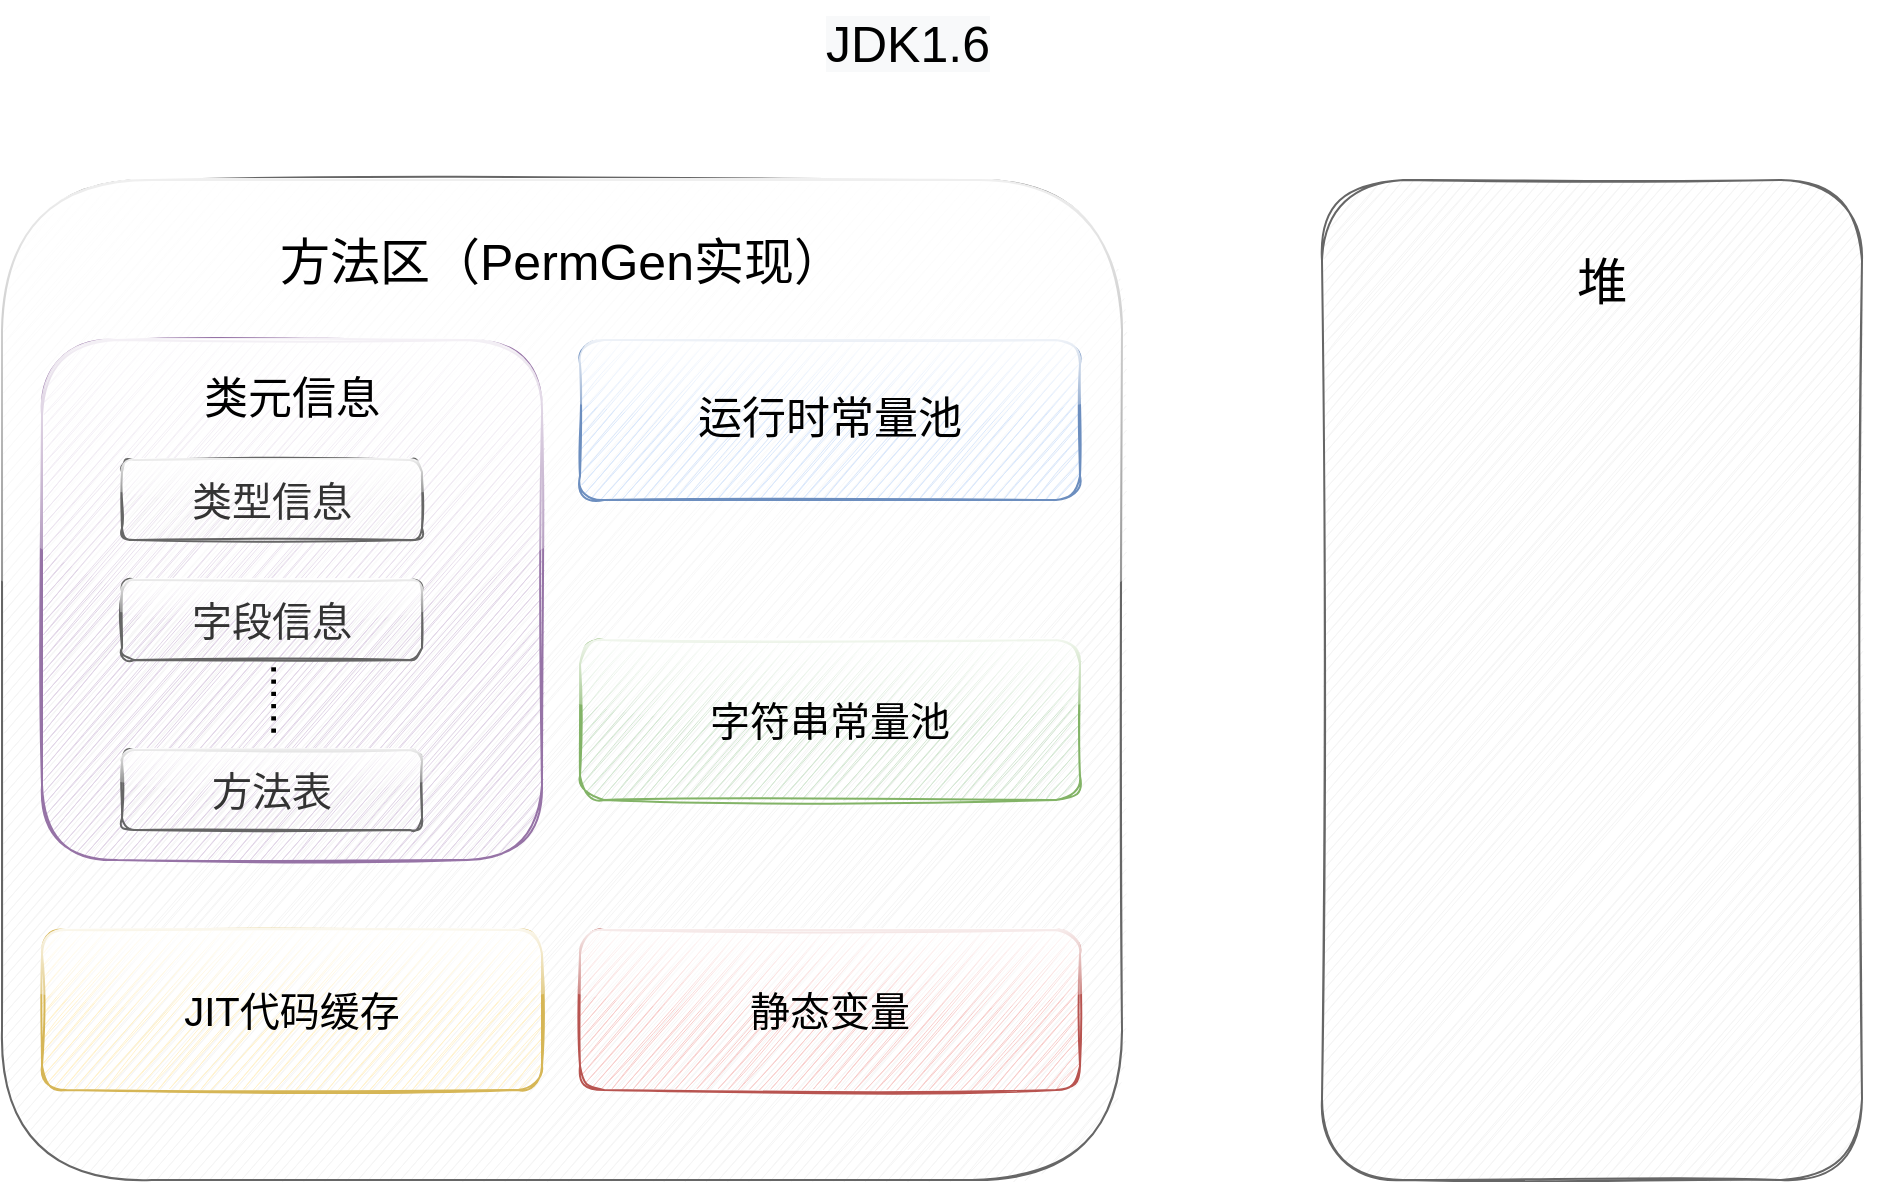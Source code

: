 <mxfile version="13.4.5" type="device"><diagram id="SNS0W3kPdRRnqGH8hLX1" name="Page-1"><mxGraphModel dx="1301" dy="1173" grid="1" gridSize="10" guides="1" tooltips="1" connect="1" arrows="1" fold="1" page="1" pageScale="1" pageWidth="1169" pageHeight="1654" math="0" shadow="0"><root><mxCell id="0"/><mxCell id="1" parent="0"/><mxCell id="XXEuHpaIaVeWDoAqiPR5-4" value="" style="rounded=1;whiteSpace=wrap;html=1;fillColor=#f5f5f5;strokeColor=#666666;sketch=1;fontSize=20;fontColor=#333333;glass=1;shadow=0;" parent="1" vertex="1"><mxGeometry y="210" width="560" height="500" as="geometry"/></mxCell><mxCell id="XXEuHpaIaVeWDoAqiPR5-6" value="&lt;span style=&quot;color: rgba(0 , 0 , 0 , 0) ; font-family: monospace ; font-size: 0px&quot;&gt;%3CmxGraphModel%3E%3Croot%3E%3CmxCell%20id%3D%220%22%2F%3E%3CmxCell%20id%3D%221%22%20parent%3D%220%22%2F%3E%3CmxCell%20id%3D%222%22%20value%3D%22%E6%96%B9%E6%B3%95%E5%8C%BA%EF%BC%88PermGen%E5%AE%9E%E7%8E%B0%EF%BC%89%22%20style%3D%22text%3Bhtml%3D1%3BstrokeColor%3Dnone%3BfillColor%3Dnone%3Balign%3Dcenter%3BverticalAlign%3Dmiddle%3BwhiteSpace%3Dwrap%3Brounded%3D1%3BfontSize%3D25%3Bsketch%3D1%3Bglass%3D1%3Bshadow%3D0%3B%22%20vertex%3D%221%22%20parent%3D%221%22%3E%3CmxGeometry%20x%3D%22140%22%20y%3D%22250%22%20width%3D%22300%22%20height%3D%2220%22%20as%3D%22geometry%22%2F%3E%3C%2FmxCell%3E%3C%2Froot%3E%3C%2FmxGraphModel%3E&lt;/span&gt;" style="text;html=1;strokeColor=none;fillColor=none;align=center;verticalAlign=middle;whiteSpace=wrap;rounded=1;fontSize=25;sketch=1;glass=1;shadow=0;" parent="1" vertex="1"><mxGeometry x="140" y="240" width="280" height="20" as="geometry"/></mxCell><mxCell id="XXEuHpaIaVeWDoAqiPR5-8" value="" style="rounded=1;whiteSpace=wrap;html=1;fillColor=#dae8fc;strokeColor=#6c8ebf;sketch=1;fontSize=20;glass=1;shadow=0;" parent="1" vertex="1"><mxGeometry x="289" y="290" width="250" height="80" as="geometry"/></mxCell><mxCell id="XXEuHpaIaVeWDoAqiPR5-10" value="运行时常量池" style="text;html=1;strokeColor=none;fillColor=none;align=center;verticalAlign=middle;whiteSpace=wrap;rounded=1;fontSize=22;sketch=1;glass=1;shadow=0;" parent="1" vertex="1"><mxGeometry x="274" y="320" width="280" height="20" as="geometry"/></mxCell><mxCell id="XXEuHpaIaVeWDoAqiPR5-11" value="静态变量" style="rounded=1;whiteSpace=wrap;html=1;fillColor=#f8cecc;strokeColor=#b85450;sketch=1;fontSize=20;glass=1;shadow=0;" parent="1" vertex="1"><mxGeometry x="289" y="585" width="250" height="80" as="geometry"/></mxCell><mxCell id="XXEuHpaIaVeWDoAqiPR5-13" value="JIT代码缓存" style="rounded=1;whiteSpace=wrap;html=1;fillColor=#fff2cc;strokeColor=#d6b656;sketch=1;fontSize=20;glass=1;shadow=0;" parent="1" vertex="1"><mxGeometry x="20" y="585" width="250" height="80" as="geometry"/></mxCell><mxCell id="XXEuHpaIaVeWDoAqiPR5-15" value="" style="rounded=1;whiteSpace=wrap;html=1;fillColor=#e1d5e7;strokeColor=#9673a6;sketch=1;fontSize=20;glass=1;shadow=0;" parent="1" vertex="1"><mxGeometry x="20" y="290" width="250" height="260" as="geometry"/></mxCell><mxCell id="XXEuHpaIaVeWDoAqiPR5-16" value="类元信息" style="text;html=1;strokeColor=none;fillColor=none;align=center;verticalAlign=middle;whiteSpace=wrap;rounded=1;fontSize=22;sketch=1;glass=1;shadow=0;" parent="1" vertex="1"><mxGeometry x="5" y="310" width="280" height="20" as="geometry"/></mxCell><mxCell id="XXEuHpaIaVeWDoAqiPR5-17" value="类型信息" style="rounded=1;whiteSpace=wrap;html=1;fillColor=#f5f5f5;strokeColor=#666666;sketch=1;fontSize=20;fontColor=#333333;glass=1;shadow=0;" parent="1" vertex="1"><mxGeometry x="60" y="350" width="150" height="40" as="geometry"/></mxCell><mxCell id="XXEuHpaIaVeWDoAqiPR5-18" value="字段信息" style="rounded=1;whiteSpace=wrap;html=1;fillColor=#f5f5f5;strokeColor=#666666;sketch=1;fontSize=20;fontColor=#333333;glass=1;shadow=0;" parent="1" vertex="1"><mxGeometry x="60" y="410" width="150" height="40" as="geometry"/></mxCell><mxCell id="XXEuHpaIaVeWDoAqiPR5-19" value="方法表" style="rounded=1;whiteSpace=wrap;html=1;fillColor=#f5f5f5;strokeColor=#666666;sketch=1;fontSize=20;fontColor=#333333;glass=1;shadow=0;" parent="1" vertex="1"><mxGeometry x="60" y="495" width="150" height="40" as="geometry"/></mxCell><mxCell id="XXEuHpaIaVeWDoAqiPR5-20" value="......" style="text;html=1;strokeColor=none;fillColor=none;align=center;verticalAlign=middle;whiteSpace=wrap;rounded=1;fontSize=22;horizontal=0;sketch=1;glass=1;shadow=0;" parent="1" vertex="1"><mxGeometry x="110" y="460" width="40" height="20" as="geometry"/></mxCell><mxCell id="xGLp30vpHz6_raiyIdCb-1" value="字符串常量池" style="rounded=1;whiteSpace=wrap;html=1;fillColor=#d5e8d4;strokeColor=#82b366;sketch=1;fontSize=20;glass=1;shadow=0;" vertex="1" parent="1"><mxGeometry x="289" y="440" width="250" height="80" as="geometry"/></mxCell><mxCell id="xGLp30vpHz6_raiyIdCb-17" value="" style="rounded=1;whiteSpace=wrap;html=1;fillColor=#f5f5f5;strokeColor=#666666;sketch=1;fontSize=20;fontColor=#333333;" vertex="1" parent="1"><mxGeometry x="660" y="210" width="270" height="500" as="geometry"/></mxCell><mxCell id="xGLp30vpHz6_raiyIdCb-19" value="堆" style="text;html=1;strokeColor=none;fillColor=none;align=center;verticalAlign=middle;whiteSpace=wrap;rounded=0;fontSize=25;" vertex="1" parent="1"><mxGeometry x="660" y="250" width="280" height="20" as="geometry"/></mxCell><mxCell id="xGLp30vpHz6_raiyIdCb-23" value="方法区（PermGen实现）" style="text;html=1;strokeColor=none;fillColor=none;align=center;verticalAlign=middle;whiteSpace=wrap;rounded=1;fontSize=25;sketch=1;glass=1;shadow=0;" vertex="1" parent="1"><mxGeometry x="130" y="240" width="300" height="20" as="geometry"/></mxCell><mxCell id="xGLp30vpHz6_raiyIdCb-24" value="&lt;span style=&quot;color: rgb(0 , 0 , 0) ; font-family: &amp;#34;helvetica&amp;#34; ; font-size: 25px ; font-style: normal ; font-weight: 400 ; letter-spacing: normal ; text-align: center ; text-indent: 0px ; text-transform: none ; word-spacing: 0px ; background-color: rgb(248 , 249 , 250) ; display: inline ; float: none&quot;&gt;JDK1.6&lt;/span&gt;" style="text;whiteSpace=wrap;html=1;" vertex="1" parent="1"><mxGeometry x="410" y="120" width="110" height="30" as="geometry"/></mxCell></root></mxGraphModel></diagram></mxfile>